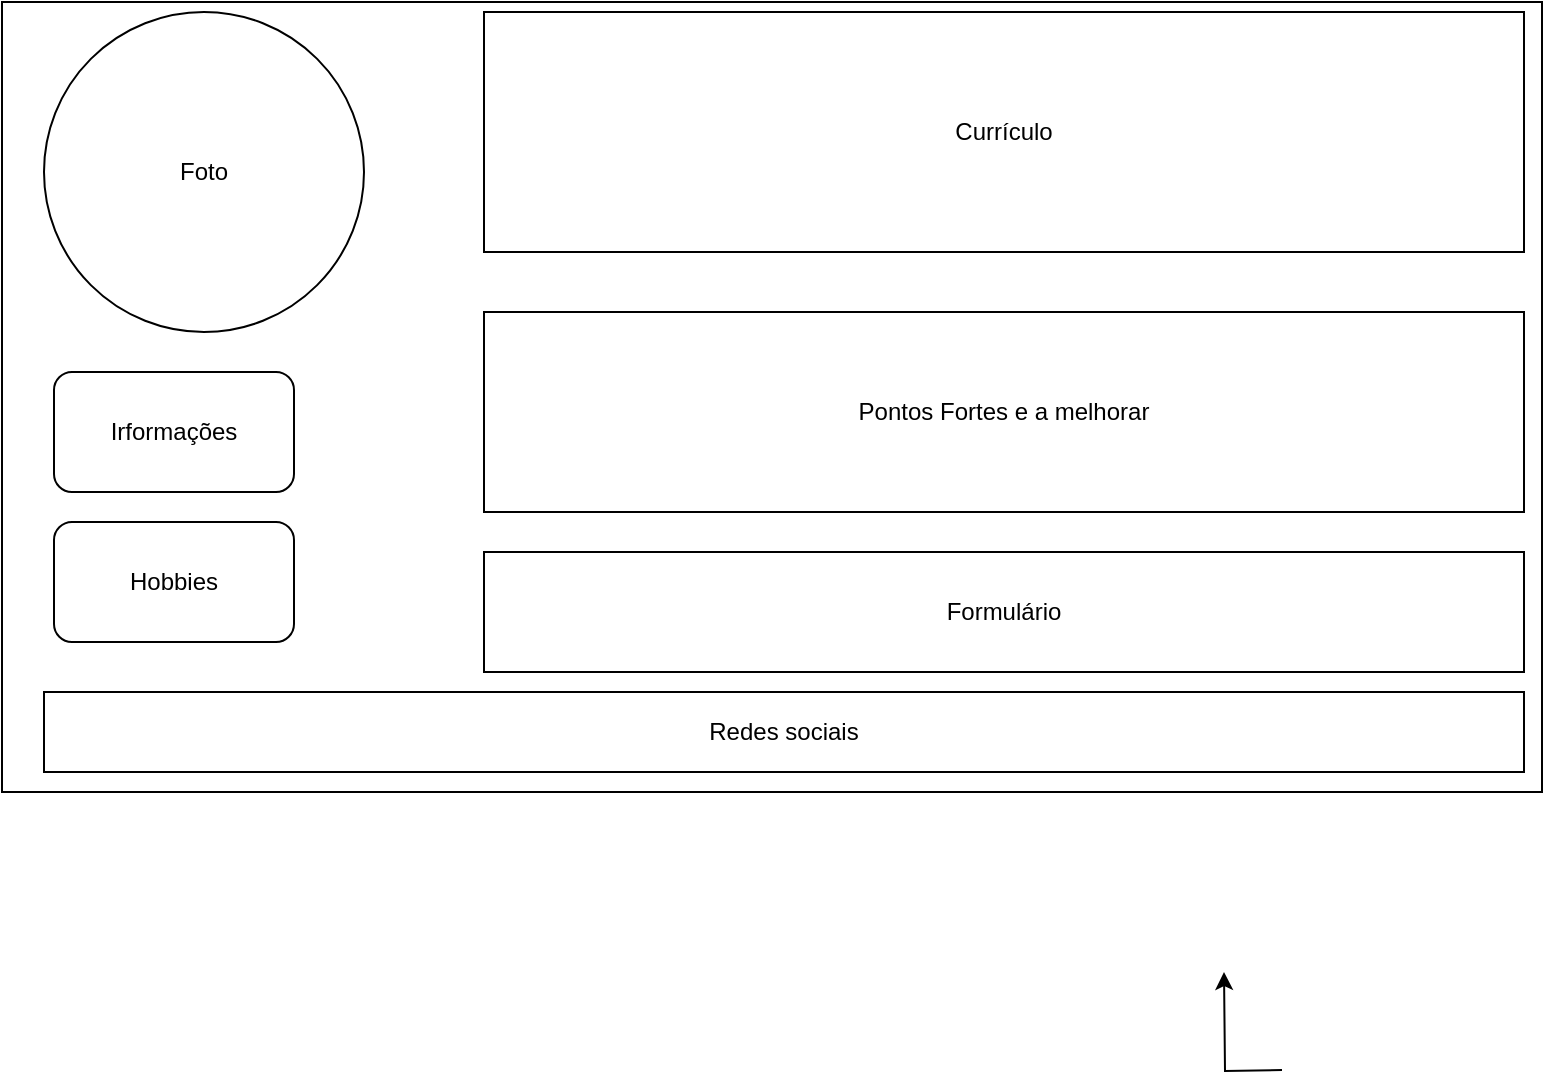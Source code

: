 <mxfile version="24.0.5" type="device">
  <diagram name="Página-1" id="Hw4kW6DGomJSHYVDt6B9">
    <mxGraphModel dx="1434" dy="772" grid="1" gridSize="10" guides="1" tooltips="1" connect="1" arrows="1" fold="1" page="1" pageScale="1" pageWidth="827" pageHeight="1169" math="0" shadow="0">
      <root>
        <mxCell id="0" />
        <mxCell id="1" parent="0" />
        <mxCell id="GaZngFwSLm-xiDJxTFGF-3" style="edgeStyle=orthogonalEdgeStyle;rounded=0;orthogonalLoop=1;jettySize=auto;html=1;exitX=1;exitY=1;exitDx=0;exitDy=0;" edge="1" parent="1">
          <mxGeometry relative="1" as="geometry">
            <mxPoint x="640" y="810" as="targetPoint" />
            <mxPoint x="669" y="859" as="sourcePoint" />
          </mxGeometry>
        </mxCell>
        <mxCell id="GaZngFwSLm-xiDJxTFGF-2" value="" style="rounded=0;whiteSpace=wrap;html=1;" vertex="1" parent="1">
          <mxGeometry x="29" y="325" width="770" height="395" as="geometry" />
        </mxCell>
        <mxCell id="GaZngFwSLm-xiDJxTFGF-5" value="Irformações" style="rounded=1;whiteSpace=wrap;html=1;" vertex="1" parent="1">
          <mxGeometry x="55" y="510" width="120" height="60" as="geometry" />
        </mxCell>
        <mxCell id="GaZngFwSLm-xiDJxTFGF-6" value="Hobbies" style="rounded=1;whiteSpace=wrap;html=1;" vertex="1" parent="1">
          <mxGeometry x="55" y="585" width="120" height="60" as="geometry" />
        </mxCell>
        <mxCell id="GaZngFwSLm-xiDJxTFGF-7" value="Foto" style="ellipse;whiteSpace=wrap;html=1;aspect=fixed;" vertex="1" parent="1">
          <mxGeometry x="50" y="330" width="160" height="160" as="geometry" />
        </mxCell>
        <mxCell id="GaZngFwSLm-xiDJxTFGF-9" value="Currículo" style="rounded=0;whiteSpace=wrap;html=1;" vertex="1" parent="1">
          <mxGeometry x="270" y="330" width="520" height="120" as="geometry" />
        </mxCell>
        <mxCell id="GaZngFwSLm-xiDJxTFGF-10" value="Pontos Fortes e a melhorar" style="rounded=0;whiteSpace=wrap;html=1;" vertex="1" parent="1">
          <mxGeometry x="270" y="480" width="520" height="100" as="geometry" />
        </mxCell>
        <mxCell id="GaZngFwSLm-xiDJxTFGF-11" value="Redes sociais" style="rounded=0;whiteSpace=wrap;html=1;" vertex="1" parent="1">
          <mxGeometry x="50" y="670" width="740" height="40" as="geometry" />
        </mxCell>
        <mxCell id="GaZngFwSLm-xiDJxTFGF-12" value="Formulário" style="rounded=0;whiteSpace=wrap;html=1;" vertex="1" parent="1">
          <mxGeometry x="270" y="600" width="520" height="60" as="geometry" />
        </mxCell>
      </root>
    </mxGraphModel>
  </diagram>
</mxfile>
